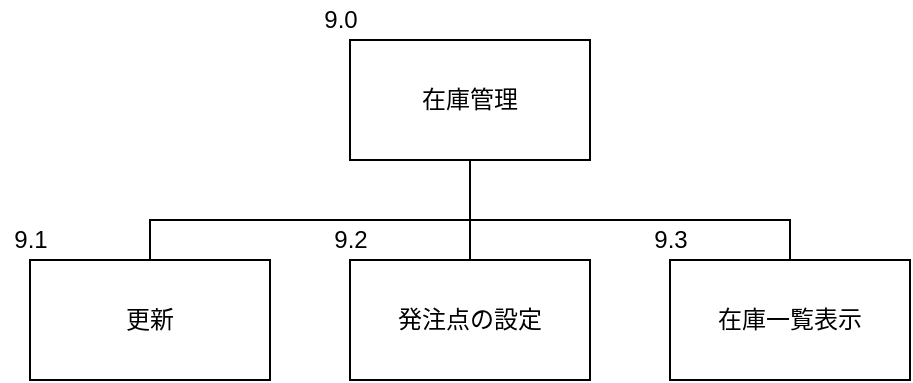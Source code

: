 <mxfile version="12.1.7" type="device" pages="1"><diagram id="4Y8vLPbGwNCtz-7F2Xv8" name="Page-1"><mxGraphModel dx="1072" dy="1619" grid="1" gridSize="10" guides="1" tooltips="1" connect="1" arrows="1" fold="1" page="1" pageScale="1" pageWidth="583" pageHeight="827" math="0" shadow="0"><root><mxCell id="0"/><mxCell id="1" parent="0"/><UserObject label="在庫管理" treeRoot="1" id="3oHcFFwi6BJ42-X7Pc55-1"><mxCell style="whiteSpace=wrap;html=1;align=center;treeFolding=1;treeMoving=1;container=1;recursiveResize=0;" parent="1" vertex="1"><mxGeometry x="360" y="10" width="120" height="60" as="geometry"/></mxCell></UserObject><mxCell id="8rWShc0tzoQxXbKbxwzi-17" value="9.0" style="text;html=1;resizable=0;autosize=1;align=center;verticalAlign=middle;points=[];fillColor=none;strokeColor=none;rounded=0;" parent="1" vertex="1"><mxGeometry x="340" y="-10" width="30" height="20" as="geometry"/></mxCell><mxCell id="TFOpvtzKiJNwU0fRvmHo-2" value="" style="edgeStyle=elbowEdgeStyle;elbow=vertical;startArrow=none;endArrow=none;rounded=0;exitX=0.5;exitY=1;exitDx=0;exitDy=0;entryX=0.5;entryY=0;entryDx=0;entryDy=0;" parent="1" source="3oHcFFwi6BJ42-X7Pc55-1" target="TFOpvtzKiJNwU0fRvmHo-3" edge="1"><mxGeometry relative="1" as="geometry"><mxPoint x="620" y="70" as="sourcePoint"/><Array as="points"><mxPoint x="340" y="100"/></Array><mxPoint x="420" y="120" as="targetPoint"/></mxGeometry></mxCell><UserObject label="更新" treeRoot="1" id="TFOpvtzKiJNwU0fRvmHo-3"><mxCell style="whiteSpace=wrap;html=1;align=center;treeFolding=1;treeMoving=1;container=1;recursiveResize=0;" parent="1" vertex="1"><mxGeometry x="200" y="120" width="120" height="60" as="geometry"/></mxCell></UserObject><mxCell id="TFOpvtzKiJNwU0fRvmHo-8" value="9.1" style="text;html=1;resizable=0;autosize=1;align=center;verticalAlign=middle;points=[];fillColor=none;strokeColor=none;rounded=0;" parent="1" vertex="1"><mxGeometry x="185" y="100" width="30" height="20" as="geometry"/></mxCell><UserObject label="発注点の設定" treeRoot="1" id="eB2usV-u3EBkP9Ks4GMW-1"><mxCell style="whiteSpace=wrap;html=1;align=center;treeFolding=1;treeMoving=1;container=1;recursiveResize=0;" parent="1" vertex="1"><mxGeometry x="360" y="120" width="120" height="60" as="geometry"/></mxCell></UserObject><mxCell id="eB2usV-u3EBkP9Ks4GMW-2" value="9.2" style="text;html=1;resizable=0;autosize=1;align=center;verticalAlign=middle;points=[];fillColor=none;strokeColor=none;rounded=0;" parent="1" vertex="1"><mxGeometry x="345" y="100" width="30" height="20" as="geometry"/></mxCell><mxCell id="eB2usV-u3EBkP9Ks4GMW-3" value="" style="edgeStyle=elbowEdgeStyle;elbow=vertical;startArrow=none;endArrow=none;rounded=0;entryX=0.5;entryY=0;entryDx=0;entryDy=0;" parent="1" target="eB2usV-u3EBkP9Ks4GMW-1" edge="1"><mxGeometry relative="1" as="geometry"><mxPoint x="420" y="70" as="sourcePoint"/><Array as="points"><mxPoint x="420" y="100"/></Array><mxPoint x="430" y="130" as="targetPoint"/></mxGeometry></mxCell><UserObject label="在庫一覧表示" treeRoot="1" id="6BEGoHdMSHrbi7uYWQlV-1"><mxCell style="whiteSpace=wrap;html=1;align=center;treeFolding=1;treeMoving=1;container=1;recursiveResize=0;" vertex="1" parent="1"><mxGeometry x="520" y="120" width="120" height="60" as="geometry"/></mxCell></UserObject><mxCell id="6BEGoHdMSHrbi7uYWQlV-2" value="9.3" style="text;html=1;resizable=0;autosize=1;align=center;verticalAlign=middle;points=[];fillColor=none;strokeColor=none;rounded=0;" vertex="1" parent="1"><mxGeometry x="505" y="100" width="30" height="20" as="geometry"/></mxCell><mxCell id="6BEGoHdMSHrbi7uYWQlV-3" value="" style="edgeStyle=elbowEdgeStyle;elbow=vertical;startArrow=none;endArrow=none;rounded=0;entryX=0.5;entryY=0;entryDx=0;entryDy=0;exitX=0.5;exitY=1;exitDx=0;exitDy=0;" edge="1" parent="1" source="3oHcFFwi6BJ42-X7Pc55-1" target="6BEGoHdMSHrbi7uYWQlV-1"><mxGeometry relative="1" as="geometry"><mxPoint x="430" y="80" as="sourcePoint"/><Array as="points"><mxPoint x="500" y="100"/></Array><mxPoint x="430" y="130" as="targetPoint"/></mxGeometry></mxCell></root></mxGraphModel></diagram></mxfile>